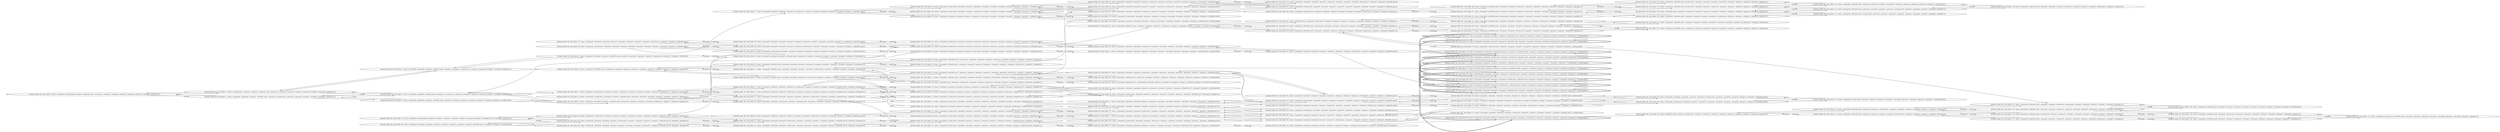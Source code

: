 digraph {
rankdir="LR"
s0[label="(instance index=84, state index=0, atoms={clear(pos9), at(robot,pos8), clear(pos5), at(block01,pos6), clear(pos10), clear(pos2), clear(pos0), clear(pos1), clear(pos4), clear(pos7), clear(pos3), clear(pos11)})"]
s2[label="(instance index=84, state index=2, atoms={at(robot,pos9), clear(pos8), clear(pos5), at(block01,pos6), clear(pos10), clear(pos2), clear(pos0), clear(pos1), clear(pos4), clear(pos7), clear(pos3), clear(pos11)})"]
s1[label="(instance index=84, state index=1, atoms={clear(pos9), clear(pos8), clear(pos5), at(block01,pos6), clear(pos10), at(robot,pos4), clear(pos2), clear(pos0), clear(pos1), clear(pos7), clear(pos3), clear(pos11)})"]
s5[label="(instance index=84, state index=5, atoms={clear(pos9), clear(pos8), clear(pos5), at(block01,pos6), clear(pos2), clear(pos0), at(robot,pos10), clear(pos1), clear(pos4), clear(pos7), clear(pos3), clear(pos11)})"]
s66[label="(instance index=84, state index=66, atoms={clear(pos9), clear(pos6), clear(pos8), clear(pos5), clear(pos2), clear(pos1), clear(pos4), clear(pos7), at(block01,pos10), clear(pos3), clear(pos11), at(robot,pos0)})"]
s4[label="(instance index=84, state index=4, atoms={clear(pos9), clear(pos8), at(block01,pos6), clear(pos10), at(robot,pos5), clear(pos2), clear(pos0), clear(pos1), clear(pos4), clear(pos7), clear(pos3), clear(pos11)})"]
s3[label="(instance index=84, state index=3, atoms={clear(pos9), clear(pos8), clear(pos5), at(block01,pos6), clear(pos10), clear(pos2), clear(pos1), clear(pos4), clear(pos7), clear(pos3), clear(pos11), at(robot,pos0)})"]
s67[label="(instance index=84, state index=67, atoms={clear(pos9), at(robot,pos8), clear(pos6), clear(pos5), clear(pos2), clear(pos0), clear(pos1), clear(pos4), clear(pos7), at(block01,pos10), clear(pos3), clear(pos11)})"]
s8[label="(instance index=84, state index=8, atoms={clear(pos9), clear(pos8), clear(pos5), at(block01,pos6), clear(pos10), clear(pos2), clear(pos0), clear(pos1), clear(pos4), at(robot,pos11), clear(pos7), clear(pos3)})"]
s49[label="(instance index=84, state index=49, atoms={clear(pos6), at(robot,pos9), clear(pos8), clear(pos5), clear(pos2), clear(pos0), clear(pos1), clear(pos4), clear(pos7), at(block01,pos10), clear(pos3), clear(pos11)})"]
s48[label="(instance index=84, state index=48, atoms={clear(pos9), clear(pos6), clear(pos8), clear(pos5), at(robot,pos4), clear(pos2), clear(pos0), clear(pos1), clear(pos7), at(block01,pos10), clear(pos3), clear(pos11)})"]
s46[label="(instance index=84, state index=46, atoms={clear(pos9), clear(pos6), clear(pos8), clear(pos5), clear(pos2), clear(pos0), clear(pos4), at(robot,pos1), clear(pos7), at(block01,pos10), clear(pos3), clear(pos11)})"]
s18[label="(instance index=84, state index=18, atoms={clear(pos9), at(robot,pos3), clear(pos8), clear(pos5), at(block01,pos6), clear(pos10), clear(pos2), clear(pos0), clear(pos1), clear(pos4), clear(pos7), clear(pos11)})"]
s58[label="(instance index=84, state index=58, atoms={clear(pos6), at(robot,pos9), clear(pos8), clear(pos10), clear(pos2), clear(pos0), clear(pos1), clear(pos4), clear(pos7), clear(pos3), clear(pos11), at(block01,pos5)})"]
s57[label="(instance index=84, state index=57, atoms={clear(pos9), clear(pos6), clear(pos8), clear(pos10), clear(pos2), clear(pos0), clear(pos1), clear(pos4), at(robot,pos11), clear(pos7), clear(pos3), at(block01,pos5)})"]
s6[label="(instance index=84, state index=6, atoms={clear(pos9), clear(pos8), clear(pos5), at(block01,pos6), clear(pos10), clear(pos2), clear(pos0), clear(pos4), at(robot,pos1), clear(pos7), clear(pos3), clear(pos11)})"]
s9[label="(instance index=84, state index=9, atoms={clear(pos9), at(block01,pos2), at(robot,pos6), clear(pos8), clear(pos5), clear(pos10), clear(pos0), clear(pos1), clear(pos4), clear(pos7), clear(pos3), clear(pos11)})"]
s7[label="(instance index=84, state index=7, atoms={clear(pos9), at(robot,pos6), clear(pos8), clear(pos5), clear(pos10), clear(pos2), clear(pos0), clear(pos1), clear(pos4), at(block01,pos7), clear(pos3), clear(pos11)})"]
s40[label="(instance index=84, state index=40, atoms={clear(pos9), clear(pos6), clear(pos8), clear(pos2), clear(pos0), at(robot,pos10), clear(pos1), clear(pos4), clear(pos7), clear(pos3), clear(pos11), at(block01,pos5)})"]
s10[label="(instance index=84, state index=10, atoms={clear(pos9), clear(pos8), at(robot,pos2), clear(pos5), at(block01,pos6), clear(pos10), clear(pos0), clear(pos1), clear(pos4), clear(pos7), clear(pos3), clear(pos11)})"]
s39[label="(instance index=84, state index=39, atoms={clear(pos9), clear(pos6), clear(pos8), clear(pos10), clear(pos2), clear(pos0), clear(pos1), clear(pos4), clear(pos3), clear(pos11), at(robot,pos7), at(block01,pos5)})"]
s31[label="(instance index=84, state index=31, atoms={clear(pos9), clear(pos6), clear(pos8), at(robot,pos2), clear(pos5), clear(pos0), clear(pos1), clear(pos4), clear(pos7), at(block01,pos10), clear(pos3), clear(pos11)})"]
s32[label="(instance index=84, state index=32, atoms={clear(pos9), clear(pos6), clear(pos8), at(robot,pos5), clear(pos2), clear(pos0), clear(pos1), clear(pos4), clear(pos7), at(block01,pos10), clear(pos3), clear(pos11)})"]
s76[label="(instance index=84, state index=76, atoms={clear(pos9), at(robot,pos8), clear(pos6), clear(pos10), clear(pos2), clear(pos0), clear(pos1), clear(pos4), clear(pos7), clear(pos3), clear(pos11), at(block01,pos5)})"]
s14[label="(instance index=84, state index=14, atoms={clear(pos9), clear(pos8), clear(pos5), at(block01,pos6), clear(pos10), clear(pos2), clear(pos0), clear(pos1), clear(pos4), clear(pos3), clear(pos11), at(robot,pos7)})"]
s68[label="(instance index=84, state index=68, atoms={clear(pos9), clear(pos6), clear(pos8), clear(pos5), clear(pos2), clear(pos0), at(robot,pos10), clear(pos1), clear(pos4), clear(pos7), clear(pos3), at(block01,pos11)})"]
s77[label="(instance index=84, state index=77, atoms={clear(pos9), clear(pos6), clear(pos8), clear(pos10), at(robot,pos5), clear(pos2), clear(pos0), clear(pos4), clear(pos7), clear(pos3), clear(pos11), at(block01,pos1)})"]
s15[label="(instance index=84, state index=15, atoms={clear(pos9), at(block01,pos2), clear(pos6), clear(pos8), clear(pos10), at(robot,pos5), clear(pos0), clear(pos1), clear(pos4), clear(pos7), clear(pos3), clear(pos11)})"]
s17[label="(instance index=84, state index=17, atoms={clear(pos9), at(block01,pos2), clear(pos6), clear(pos8), clear(pos5), clear(pos0), at(robot,pos10), clear(pos1), clear(pos4), clear(pos7), clear(pos3), clear(pos11)})"]
s16[label="(instance index=84, state index=16, atoms={clear(pos9), at(block01,pos2), clear(pos6), clear(pos8), clear(pos5), clear(pos10), clear(pos0), clear(pos1), clear(pos4), clear(pos3), clear(pos11), at(robot,pos7)})"]
s13[label="(instance index=84, state index=13, atoms={clear(pos9), clear(pos6), clear(pos8), clear(pos5), clear(pos2), clear(pos0), at(robot,pos10), clear(pos1), clear(pos4), at(block01,pos7), clear(pos3), clear(pos11)})"]
s12[label="(instance index=84, state index=12, atoms={clear(pos9), clear(pos6), clear(pos8), clear(pos10), at(robot,pos5), clear(pos2), clear(pos0), clear(pos1), clear(pos4), at(block01,pos7), clear(pos3), clear(pos11)})"]
s11[label="(instance index=84, state index=11, atoms={clear(pos9), clear(pos6), clear(pos8), at(robot,pos2), clear(pos5), clear(pos10), clear(pos0), clear(pos1), clear(pos4), at(block01,pos7), clear(pos3), clear(pos11)})"]
s96[label="(instance index=84, state index=96, atoms={clear(pos9), clear(pos6), clear(pos8), clear(pos10), at(robot,pos4), clear(pos2), clear(pos0), clear(pos1), clear(pos7), clear(pos3), clear(pos11), at(block01,pos5)})"]
s19[label="(instance index=84, state index=19, atoms={clear(pos9), at(robot,pos6), clear(pos8), clear(pos5), clear(pos2), clear(pos0), clear(pos1), clear(pos4), clear(pos7), at(block01,pos10), clear(pos3), clear(pos11)})"]
s47[label="(instance index=84, state index=47, atoms={clear(pos9), at(robot,pos3), clear(pos6), clear(pos8), clear(pos5), clear(pos2), clear(pos0), clear(pos1), clear(pos4), clear(pos7), at(block01,pos10), clear(pos11)})"]
s25[label="(instance index=84, state index=25, atoms={clear(pos9), at(robot,pos6), clear(pos8), clear(pos10), clear(pos2), clear(pos0), clear(pos1), clear(pos4), clear(pos7), clear(pos3), clear(pos11), at(block01,pos5)})"]
s56[label="(instance index=84, state index=56, atoms={clear(pos9), at(robot,pos3), clear(pos6), clear(pos8), clear(pos10), clear(pos2), clear(pos0), clear(pos1), clear(pos4), clear(pos7), clear(pos11), at(block01,pos5)})"]
s52[label="(instance index=84, state index=52, atoms={clear(pos9), at(robot,pos6), clear(pos8), clear(pos5), clear(pos10), clear(pos2), clear(pos0), clear(pos1), clear(pos4), clear(pos7), clear(pos3), at(block01,pos11)})"]
s88[label="(instance index=84, state index=88, atoms={clear(pos6), at(robot,pos9), clear(pos8), clear(pos5), clear(pos10), clear(pos2), clear(pos0), clear(pos1), clear(pos4), clear(pos7), clear(pos3), at(block01,pos11)})"]
s99[label="(instance index=84, state index=99, atoms={clear(pos9), clear(pos6), clear(pos8), clear(pos5), clear(pos10), at(robot,pos4), clear(pos2), clear(pos0), clear(pos7), clear(pos3), clear(pos11), at(block01,pos1)})"]
s100[label="(instance index=84, state index=100, atoms={clear(pos6), at(robot,pos9), clear(pos8), clear(pos5), clear(pos10), clear(pos2), clear(pos0), clear(pos4), clear(pos7), clear(pos3), clear(pos11), at(block01,pos1)})"]
s64[label="(instance index=84, state index=64, atoms={clear(pos9), at(robot,pos6), clear(pos8), clear(pos5), clear(pos10), clear(pos2), clear(pos0), clear(pos4), clear(pos7), clear(pos3), clear(pos11), at(block01,pos1)})"]
s28[label="(instance index=84, state index=28, atoms={at(block01,pos2), clear(pos6), at(robot,pos9), clear(pos8), clear(pos5), clear(pos10), clear(pos0), clear(pos1), clear(pos4), clear(pos7), clear(pos3), clear(pos11)})"]
s27[label="(instance index=84, state index=27, atoms={clear(pos9), at(block01,pos2), clear(pos6), clear(pos8), clear(pos5), clear(pos10), at(robot,pos4), clear(pos0), clear(pos1), clear(pos7), clear(pos3), clear(pos11)})"]
s26[label="(instance index=84, state index=26, atoms={clear(pos9), at(block01,pos2), clear(pos6), clear(pos8), clear(pos5), clear(pos10), clear(pos0), clear(pos4), at(robot,pos1), clear(pos7), clear(pos3), clear(pos11)})"]
s30[label="(instance index=84, state index=30, atoms={clear(pos9), at(block01,pos2), clear(pos6), clear(pos8), clear(pos5), clear(pos10), clear(pos0), clear(pos1), clear(pos4), at(robot,pos11), clear(pos7), clear(pos3)})"]
s29[label="(instance index=84, state index=29, atoms={clear(pos9), at(block01,pos2), at(robot,pos3), clear(pos6), clear(pos8), clear(pos5), clear(pos10), clear(pos0), clear(pos1), clear(pos4), clear(pos7), clear(pos11)})"]
s23[label="(instance index=84, state index=23, atoms={clear(pos6), at(robot,pos9), clear(pos8), clear(pos5), clear(pos10), clear(pos2), clear(pos0), clear(pos1), clear(pos4), at(block01,pos7), clear(pos3), clear(pos11)})"]
s24[label="(instance index=84, state index=24, atoms={clear(pos9), clear(pos6), clear(pos8), clear(pos5), clear(pos10), clear(pos2), clear(pos0), clear(pos1), clear(pos4), at(robot,pos11), at(block01,pos7), clear(pos3)})"]
s22[label="(instance index=84, state index=22, atoms={clear(pos9), clear(pos6), clear(pos8), clear(pos5), clear(pos10), at(robot,pos4), clear(pos2), clear(pos0), clear(pos1), at(block01,pos7), clear(pos3), clear(pos11)})"]
s20[label="(instance index=84, state index=20, atoms={clear(pos9), clear(pos6), clear(pos8), clear(pos5), clear(pos10), clear(pos2), clear(pos0), clear(pos4), at(robot,pos1), at(block01,pos7), clear(pos3), clear(pos11)})"]
s21[label="(instance index=84, state index=21, atoms={clear(pos9), at(robot,pos3), clear(pos6), clear(pos8), clear(pos5), clear(pos10), clear(pos2), clear(pos0), clear(pos1), clear(pos4), at(block01,pos7), clear(pos11)})"]
s33[label="(instance index=84, state index=33, atoms={clear(pos9), clear(pos6), clear(pos8), clear(pos5), clear(pos2), clear(pos0), clear(pos1), clear(pos4), at(block01,pos10), clear(pos3), clear(pos11), at(robot,pos7)})"]
s38[label="(instance index=84, state index=38, atoms={clear(pos9), clear(pos6), clear(pos8), at(robot,pos2), clear(pos10), clear(pos0), clear(pos1), clear(pos4), clear(pos7), clear(pos3), clear(pos11), at(block01,pos5)})"]
s74[label="(instance index=84, state index=74, atoms={clear(pos9), clear(pos6), clear(pos8), clear(pos10), clear(pos2), clear(pos1), clear(pos4), clear(pos7), clear(pos3), clear(pos11), at(block01,pos5), at(robot,pos0)})"]
s41[label="(instance index=84, state index=41, atoms={clear(pos9), at(block01,pos4), clear(pos6), clear(pos8), clear(pos10), at(robot,pos5), clear(pos2), clear(pos0), clear(pos1), clear(pos7), clear(pos3), clear(pos11)})"]
s71[label="(instance index=84, state index=71, atoms={clear(pos9), clear(pos6), clear(pos8), clear(pos10), at(robot,pos5), clear(pos2), clear(pos0), clear(pos1), clear(pos4), clear(pos7), clear(pos3), at(block01,pos11)})"]
s70[label="(instance index=84, state index=70, atoms={clear(pos9), clear(pos6), clear(pos8), at(robot,pos2), clear(pos5), clear(pos10), clear(pos0), clear(pos1), clear(pos4), clear(pos7), clear(pos3), at(block01,pos11)})"]
s35[label="(instance index=84, state index=35, atoms={clear(pos9), clear(pos6), clear(pos8), clear(pos5), clear(pos10), clear(pos2), clear(pos0), clear(pos1), clear(pos4), clear(pos3), at(robot,pos7), at(block01,pos11)})"]
s109[label="(instance index=84, state index=109, atoms={clear(pos9), at(robot,pos8), clear(pos6), clear(pos5), clear(pos10), clear(pos2), clear(pos0), clear(pos1), clear(pos4), clear(pos7), clear(pos3), at(block01,pos11)})"]
s118[label="(instance index=84, state index=118, atoms={clear(pos9), clear(pos6), clear(pos8), clear(pos5), clear(pos10), clear(pos2), clear(pos4), clear(pos7), clear(pos3), clear(pos11), at(block01,pos1), at(robot,pos0)})"]
s119[label="(instance index=84, state index=119, atoms={clear(pos9), at(robot,pos8), clear(pos6), clear(pos5), clear(pos10), clear(pos2), clear(pos0), clear(pos4), clear(pos7), clear(pos3), clear(pos11), at(block01,pos1)})"]
s85[label="(instance index=84, state index=85, atoms={clear(pos9), clear(pos6), clear(pos8), clear(pos5), clear(pos2), clear(pos0), at(robot,pos10), clear(pos4), clear(pos7), clear(pos3), clear(pos11), at(block01,pos1)})"]
s84[label="(instance index=84, state index=84, atoms={clear(pos9), clear(pos6), clear(pos8), clear(pos5), clear(pos10), clear(pos2), clear(pos0), clear(pos4), clear(pos3), clear(pos11), at(robot,pos7), at(block01,pos1)})"]
s45[label="(instance index=84, state index=45, atoms={clear(pos9), clear(pos6), clear(pos8), at(robot,pos2), clear(pos5), clear(pos10), clear(pos0), clear(pos4), clear(pos7), clear(pos3), clear(pos11), at(block01,pos1)})"]
s44[label="(instance index=84, state index=44, atoms={clear(pos9), at(block01,pos2), at(robot,pos8), clear(pos6), clear(pos5), clear(pos10), clear(pos0), clear(pos1), clear(pos4), clear(pos7), clear(pos3), clear(pos11)})"]
s42[label="(instance index=84, state index=42, atoms={clear(pos9), at(block01,pos2), clear(pos6), clear(pos8), clear(pos5), clear(pos10), clear(pos1), clear(pos4), clear(pos7), clear(pos3), clear(pos11), at(robot,pos0)})"]
s43[label="(instance index=84, state index=43, atoms={clear(pos9), clear(pos6), clear(pos8), at(robot,pos2), clear(pos5), clear(pos10), clear(pos0), clear(pos1), clear(pos4), clear(pos7), clear(pos11), at(block01,pos3)})"]
s36[label="(instance index=84, state index=36, atoms={clear(pos9), at(robot,pos8), clear(pos6), clear(pos5), clear(pos10), clear(pos2), clear(pos0), clear(pos1), clear(pos4), at(block01,pos7), clear(pos3), clear(pos11)})"]
s37[label="(instance index=84, state index=37, atoms={clear(pos9), clear(pos6), clear(pos8), clear(pos5), clear(pos10), clear(pos2), clear(pos0), clear(pos1), clear(pos4), clear(pos11), at(robot,pos7), at(block01,pos3)})"]
s34[label="(instance index=84, state index=34, atoms={clear(pos9), clear(pos6), clear(pos8), clear(pos5), clear(pos10), clear(pos2), clear(pos1), clear(pos4), at(block01,pos7), clear(pos3), clear(pos11), at(robot,pos0)})"]
s55[label="(instance index=84, state index=55, atoms={clear(pos9), clear(pos6), clear(pos8), clear(pos10), clear(pos2), clear(pos0), clear(pos4), at(robot,pos1), clear(pos7), clear(pos3), clear(pos11), at(block01,pos5)})"]
s50[label="(instance index=84, state index=50, atoms={clear(pos9), clear(pos6), clear(pos8), clear(pos5), clear(pos2), clear(pos0), clear(pos1), clear(pos4), at(robot,pos11), clear(pos7), at(block01,pos10), clear(pos3)})"]
s61[label="(instance index=84, state index=61, atoms={at(block01,pos4), clear(pos6), at(robot,pos9), clear(pos8), clear(pos5), clear(pos10), clear(pos2), clear(pos0), clear(pos1), clear(pos7), clear(pos3), clear(pos11)})"]
s60[label="(instance index=84, state index=60, atoms={clear(pos9), at(block01,pos4), at(robot,pos6), clear(pos8), clear(pos5), clear(pos10), clear(pos2), clear(pos0), clear(pos1), clear(pos7), clear(pos3), clear(pos11)})"]
s59[label="(instance index=84, state index=59, atoms={clear(pos9), at(block01,pos4), clear(pos6), clear(pos8), clear(pos5), clear(pos10), clear(pos2), clear(pos0), at(robot,pos1), clear(pos7), clear(pos3), clear(pos11)})"]
s92[label="(instance index=84, state index=92, atoms={clear(pos9), clear(pos6), clear(pos8), clear(pos5), clear(pos10), clear(pos2), clear(pos0), clear(pos4), at(robot,pos1), clear(pos7), clear(pos3), at(block01,pos11)})"]
s93[label="(instance index=84, state index=93, atoms={clear(pos9), clear(pos6), clear(pos8), clear(pos5), clear(pos10), at(robot,pos4), clear(pos2), clear(pos0), clear(pos1), clear(pos7), clear(pos3), at(block01,pos11)})"]
s51[label="(instance index=84, state index=51, atoms={clear(pos9), at(robot,pos3), clear(pos6), clear(pos8), clear(pos5), clear(pos10), clear(pos2), clear(pos0), clear(pos1), clear(pos4), clear(pos7), at(block01,pos11)})"]
s105[label="(instance index=84, state index=105, atoms={clear(pos9), clear(pos6), clear(pos8), clear(pos5), clear(pos10), clear(pos2), clear(pos0), clear(pos4), at(robot,pos11), clear(pos7), clear(pos3), at(block01,pos1)})"]
s63[label="(instance index=84, state index=63, atoms={clear(pos9), at(robot,pos3), clear(pos6), clear(pos8), clear(pos5), clear(pos10), clear(pos2), clear(pos0), clear(pos4), clear(pos7), clear(pos11), at(block01,pos1)})"]
s65[label="(instance index=84, state index=65, atoms={clear(pos9), at(block01,pos0), clear(pos6), clear(pos8), clear(pos5), clear(pos10), clear(pos2), clear(pos4), at(robot,pos1), clear(pos7), clear(pos3), clear(pos11)})"]
s62[label="(instance index=84, state index=62, atoms={clear(pos9), clear(pos6), clear(pos8), clear(pos5), clear(pos10), clear(pos2), clear(pos0), clear(pos4), at(robot,pos1), clear(pos7), clear(pos11), at(block01,pos3)})"]
s53[label="(instance index=84, state index=53, atoms={clear(pos9), at(robot,pos6), clear(pos8), clear(pos5), clear(pos10), clear(pos2), clear(pos0), clear(pos1), clear(pos4), clear(pos7), clear(pos11), at(block01,pos3)})"]
s54[label="(instance index=84, state index=54, atoms={clear(pos9), clear(pos6), clear(pos8), clear(pos5), clear(pos10), clear(pos2), clear(pos0), clear(pos1), clear(pos4), at(robot,pos11), clear(pos7), at(block01,pos3)})"]
s75[peripheries=2,label="(instance index=84, state index=75, atoms={clear(pos6), clear(pos8), clear(pos10), at(robot,pos5), at(block01,pos9), clear(pos2), clear(pos0), clear(pos1), clear(pos4), clear(pos7), clear(pos3), clear(pos11), at-goal(block01)})"]
s69[peripheries=2,label="(instance index=84, state index=69, atoms={clear(pos6), clear(pos8), clear(pos5), at(block01,pos9), clear(pos2), clear(pos0), at(robot,pos10), clear(pos1), clear(pos4), clear(pos7), clear(pos3), clear(pos11), at-goal(block01)})"]
s98[peripheries=2,label="(instance index=84, state index=98, atoms={clear(pos6), clear(pos8), clear(pos5), clear(pos10), at(robot,pos4), at(block01,pos9), clear(pos2), clear(pos0), clear(pos1), clear(pos7), clear(pos3), clear(pos11), at-goal(block01)})"]
s110[peripheries=2,label="(instance index=84, state index=110, atoms={clear(pos6), clear(pos8), at(robot,pos2), clear(pos5), clear(pos10), at(block01,pos9), clear(pos0), clear(pos1), clear(pos4), clear(pos7), clear(pos3), clear(pos11), at-goal(block01)})"]
s111[peripheries=2,label="(instance index=84, state index=111, atoms={clear(pos6), clear(pos8), clear(pos5), clear(pos10), at(block01,pos9), clear(pos2), clear(pos0), clear(pos1), clear(pos4), clear(pos3), clear(pos11), at(robot,pos7), at-goal(block01)})"]
s89[peripheries=2,label="(instance index=84, state index=89, atoms={at(robot,pos6), clear(pos8), clear(pos5), clear(pos10), at(block01,pos9), clear(pos2), clear(pos0), clear(pos1), clear(pos4), clear(pos7), clear(pos3), clear(pos11), at-goal(block01)})"]
s117[peripheries=2,label="(instance index=84, state index=117, atoms={at(robot,pos8), clear(pos6), clear(pos5), clear(pos10), at(block01,pos9), clear(pos2), clear(pos0), clear(pos1), clear(pos4), clear(pos7), clear(pos3), clear(pos11), at-goal(block01)})"]
s116[peripheries=2,label="(instance index=84, state index=116, atoms={clear(pos6), clear(pos8), clear(pos5), clear(pos10), at(block01,pos9), clear(pos2), clear(pos1), clear(pos4), clear(pos7), clear(pos3), clear(pos11), at-goal(block01), at(robot,pos0)})"]
s90[peripheries=2,label="(instance index=84, state index=90, atoms={clear(pos6), clear(pos8), clear(pos5), clear(pos10), at(block01,pos9), clear(pos2), clear(pos0), clear(pos1), clear(pos4), at(robot,pos11), clear(pos7), clear(pos3), at-goal(block01)})"]
s97[peripheries=2,label="(instance index=84, state index=97, atoms={clear(pos6), clear(pos8), clear(pos5), clear(pos10), at(block01,pos9), clear(pos2), clear(pos0), clear(pos4), at(robot,pos1), clear(pos7), clear(pos3), clear(pos11), at-goal(block01)})"]
s124[peripheries=2,label="(instance index=84, state index=124, atoms={at(robot,pos3), clear(pos6), clear(pos8), clear(pos5), clear(pos10), at(block01,pos9), clear(pos2), clear(pos0), clear(pos1), clear(pos4), clear(pos7), clear(pos11), at-goal(block01)})"]
s82[label="(instance index=84, state index=82, atoms={clear(pos9), at(block01,pos4), at(robot,pos8), clear(pos6), clear(pos5), clear(pos10), clear(pos2), clear(pos0), clear(pos1), clear(pos7), clear(pos3), clear(pos11)})"]
s81[label="(instance index=84, state index=81, atoms={clear(pos9), at(block01,pos4), clear(pos6), clear(pos8), clear(pos5), clear(pos2), clear(pos0), at(robot,pos10), clear(pos1), clear(pos7), clear(pos3), clear(pos11)})"]
s79[label="(instance index=84, state index=79, atoms={clear(pos9), at(block01,pos4), clear(pos6), clear(pos8), at(robot,pos2), clear(pos5), clear(pos10), clear(pos0), clear(pos1), clear(pos7), clear(pos3), clear(pos11)})"]
s80[label="(instance index=84, state index=80, atoms={clear(pos9), at(block01,pos4), clear(pos6), clear(pos8), clear(pos5), clear(pos10), clear(pos2), clear(pos0), clear(pos1), clear(pos3), clear(pos11), at(robot,pos7)})"]
s78[label="(instance index=84, state index=78, atoms={clear(pos9), at(block01,pos4), clear(pos6), clear(pos8), clear(pos5), clear(pos10), clear(pos2), clear(pos1), clear(pos7), clear(pos3), clear(pos11), at(robot,pos0)})"]
s114[label="(instance index=84, state index=114, atoms={clear(pos9), clear(pos6), clear(pos8), clear(pos5), clear(pos10), clear(pos2), clear(pos1), clear(pos4), clear(pos7), clear(pos3), at(block01,pos11), at(robot,pos0)})"]
s87[label="(instance index=84, state index=87, atoms={clear(pos9), at(block01,pos0), clear(pos6), clear(pos8), clear(pos10), at(robot,pos5), clear(pos2), clear(pos1), clear(pos4), clear(pos7), clear(pos3), clear(pos11)})"]
s86[label="(instance index=84, state index=86, atoms={clear(pos9), at(block01,pos0), clear(pos6), clear(pos8), at(robot,pos2), clear(pos5), clear(pos10), clear(pos1), clear(pos4), clear(pos7), clear(pos3), clear(pos11)})"]
s83[label="(instance index=84, state index=83, atoms={clear(pos9), clear(pos6), clear(pos8), clear(pos5), clear(pos10), clear(pos2), clear(pos1), clear(pos4), clear(pos7), clear(pos11), at(block01,pos3), at(robot,pos0)})"]
s72[label="(instance index=84, state index=72, atoms={clear(pos9), clear(pos6), clear(pos8), clear(pos10), at(robot,pos5), clear(pos2), clear(pos0), clear(pos1), clear(pos4), clear(pos7), clear(pos11), at(block01,pos3)})"]
s73[label="(instance index=84, state index=73, atoms={clear(pos9), clear(pos6), clear(pos8), clear(pos5), clear(pos2), clear(pos0), at(robot,pos10), clear(pos1), clear(pos4), clear(pos7), clear(pos11), at(block01,pos3)})"]
s91[label="(instance index=84, state index=91, atoms={at(block01,pos8), clear(pos6), at(robot,pos9), clear(pos5), clear(pos10), clear(pos2), clear(pos0), clear(pos1), clear(pos4), clear(pos7), clear(pos3), clear(pos11)})"]
s104[label="(instance index=84, state index=104, atoms={clear(pos9), at(block01,pos0), clear(pos6), clear(pos8), clear(pos5), clear(pos10), at(robot,pos4), clear(pos2), clear(pos1), clear(pos7), clear(pos3), clear(pos11)})"]
s103[label="(instance index=84, state index=103, atoms={clear(pos9), at(block01,pos4), clear(pos6), clear(pos8), clear(pos5), clear(pos10), clear(pos2), clear(pos0), clear(pos1), at(robot,pos11), clear(pos7), clear(pos3)})"]
s102[label="(instance index=84, state index=102, atoms={clear(pos9), at(block01,pos4), at(robot,pos3), clear(pos6), clear(pos8), clear(pos5), clear(pos10), clear(pos2), clear(pos0), clear(pos1), clear(pos7), clear(pos11)})"]
s108[label="(instance index=84, state index=108, atoms={at(block01,pos0), clear(pos6), at(robot,pos9), clear(pos8), clear(pos5), clear(pos10), clear(pos2), clear(pos1), clear(pos4), clear(pos7), clear(pos3), clear(pos11)})"]
s107[label="(instance index=84, state index=107, atoms={clear(pos9), at(block01,pos0), at(robot,pos6), clear(pos8), clear(pos5), clear(pos10), clear(pos2), clear(pos1), clear(pos4), clear(pos7), clear(pos3), clear(pos11)})"]
s106[label="(instance index=84, state index=106, atoms={clear(pos9), at(block01,pos0), at(robot,pos3), clear(pos6), clear(pos8), clear(pos5), clear(pos10), clear(pos2), clear(pos1), clear(pos4), clear(pos7), clear(pos11)})"]
s94[label="(instance index=84, state index=94, atoms={clear(pos9), clear(pos6), clear(pos8), clear(pos5), clear(pos10), at(robot,pos4), clear(pos2), clear(pos0), clear(pos1), clear(pos7), clear(pos11), at(block01,pos3)})"]
s95[label="(instance index=84, state index=95, atoms={clear(pos6), at(robot,pos9), clear(pos8), clear(pos5), clear(pos10), clear(pos2), clear(pos0), clear(pos1), clear(pos4), clear(pos7), clear(pos11), at(block01,pos3)})"]
s113[label="(instance index=84, state index=113, atoms={clear(pos9), at(block01,pos8), clear(pos6), clear(pos5), clear(pos2), clear(pos0), at(robot,pos10), clear(pos1), clear(pos4), clear(pos7), clear(pos3), clear(pos11)})"]
s112[label="(instance index=84, state index=112, atoms={clear(pos9), at(block01,pos8), clear(pos6), clear(pos10), at(robot,pos5), clear(pos2), clear(pos0), clear(pos1), clear(pos4), clear(pos7), clear(pos3), clear(pos11)})"]
s121[label="(instance index=84, state index=121, atoms={clear(pos9), at(block01,pos0), at(robot,pos8), clear(pos6), clear(pos5), clear(pos10), clear(pos2), clear(pos1), clear(pos4), clear(pos7), clear(pos3), clear(pos11)})"]
s123[label="(instance index=84, state index=123, atoms={clear(pos9), at(block01,pos0), clear(pos6), clear(pos8), clear(pos5), clear(pos2), at(robot,pos10), clear(pos1), clear(pos4), clear(pos7), clear(pos3), clear(pos11)})"]
s122[label="(instance index=84, state index=122, atoms={clear(pos9), at(block01,pos0), clear(pos6), clear(pos8), clear(pos5), clear(pos10), clear(pos2), clear(pos1), clear(pos4), clear(pos3), clear(pos11), at(robot,pos7)})"]
s115[label="(instance index=84, state index=115, atoms={clear(pos9), at(robot,pos8), clear(pos6), clear(pos5), clear(pos10), clear(pos2), clear(pos0), clear(pos1), clear(pos4), clear(pos7), clear(pos11), at(block01,pos3)})"]
s126[label="(instance index=84, state index=126, atoms={clear(pos9), at(block01,pos8), at(robot,pos6), clear(pos5), clear(pos10), clear(pos2), clear(pos0), clear(pos1), clear(pos4), clear(pos7), clear(pos3), clear(pos11)})"]
s127[label="(instance index=84, state index=127, atoms={clear(pos9), at(block01,pos8), clear(pos6), clear(pos5), clear(pos10), clear(pos2), clear(pos0), clear(pos1), clear(pos4), at(robot,pos11), clear(pos7), clear(pos3)})"]
s101[label="(instance index=84, state index=101, atoms={clear(pos9), at(block01,pos8), clear(pos6), clear(pos5), clear(pos10), at(robot,pos4), clear(pos2), clear(pos0), clear(pos1), clear(pos7), clear(pos3), clear(pos11)})"]
s125[label="(instance index=84, state index=125, atoms={clear(pos9), at(block01,pos8), clear(pos6), clear(pos5), clear(pos10), clear(pos2), clear(pos0), clear(pos4), at(robot,pos1), clear(pos7), clear(pos3), clear(pos11)})"]
s128[label="(instance index=84, state index=128, atoms={clear(pos9), at(block01,pos0), clear(pos6), clear(pos8), clear(pos5), clear(pos10), clear(pos2), clear(pos1), clear(pos4), at(robot,pos11), clear(pos7), clear(pos3)})"]
s130[label="(instance index=84, state index=130, atoms={clear(pos9), at(block01,pos8), clear(pos6), clear(pos5), clear(pos10), clear(pos2), clear(pos0), clear(pos1), clear(pos4), clear(pos3), clear(pos11), at(robot,pos7)})"]
s129[label="(instance index=84, state index=129, atoms={clear(pos9), at(block01,pos8), clear(pos6), at(robot,pos2), clear(pos5), clear(pos10), clear(pos0), clear(pos1), clear(pos4), clear(pos7), clear(pos3), clear(pos11)})"]
s120[label="(instance index=84, state index=120, atoms={clear(pos9), at(block01,pos8), clear(pos6), clear(pos5), clear(pos10), clear(pos2), clear(pos1), clear(pos4), clear(pos7), clear(pos3), clear(pos11), at(robot,pos0)})"]
s131[label="(instance index=84, state index=131, atoms={clear(pos9), at(robot,pos3), at(block01,pos8), clear(pos6), clear(pos5), clear(pos10), clear(pos2), clear(pos0), clear(pos1), clear(pos4), clear(pos7), clear(pos11)})"]
Dangling [ label = "", style = invis ]
{ rank = same; Dangling }
Dangling -> s0
{ rank = same; s0}
{ rank = same; s2,s1}
{ rank = same; s5,s66,s4,s3,s67}
{ rank = same; s8,s49,s48,s46,s18,s58,s57,s6,s9,s7}
{ rank = same; s40,s10,s39,s31,s32,s76,s14,s68,s77,s15,s17,s16,s13,s12,s11}
{ rank = same; s96,s19,s47,s25,s56,s52,s88,s99,s100,s64,s28,s27,s26,s30,s29,s23,s24,s22,s20,s21}
{ rank = same; s33,s38,s74,s41,s71,s70,s35,s109,s118,s119,s85,s84,s45,s44,s42,s43,s36,s37,s34}
{ rank = same; s55,s50,s61,s60,s59,s92,s93,s51,s105,s63,s65,s62,s53,s54}
{ rank = same; s75,s69,s98,s110,s111,s89,s117,s116,s90,s97,s124,s82,s81,s79,s80,s78,s114,s87,s86,s83,s72,s73}
{ rank = same; s91,s104,s103,s102,s108,s107,s106,s94,s95}
{ rank = same; s113,s112,s121,s123,s122,s115}
{ rank = same; s126,s127,s101,s125,s128}
{ rank = same; s130,s129,s120}
{ rank = same; s131}
{
s0->s2
s0->s1
}
{
s2->s5
s2->s4
s2->s0
s1->s4
s1->s3
s1->s0
}
{
s5->s9
s5->s2
s5->s8
s66->s46
s66->s48
s4->s7
s4->s2
s4->s6
s4->s1
s3->s6
s3->s1
s67->s49
s67->s48
}
{
s8->s14
s8->s5
s49->s67
s49->s68
s49->s32
s48->s67
s48->s66
s48->s32
s46->s31
s46->s66
s46->s32
s18->s14
s18->s10
s58->s77
s58->s76
s58->s40
s57->s39
s57->s40
s6->s3
s6->s4
s6->s10
s9->s15
s9->s17
s9->s16
s7->s13
s7->s12
s7->s11
}
{
s40->s57
s40->s58
s40->s25
s10->s19
s10->s6
s10->s18
s39->s57
s39->s25
s39->s56
s31->s47
s31->s46
s31->s19
s32->s46
s32->s19
s32->s49
s32->s48
s76->s58
s76->s96
s14->s18
s14->s25
s14->s8
s68->s52
s68->s88
s77->s99
s77->s100
s77->s64
s15->s28
s15->s27
s15->s26
s15->s9
s17->s28
s17->s30
s17->s9
s16->s29
s16->s30
s16->s9
s13->s23
s13->s7
s13->s24
s12->s23
s12->s22
s12->s7
s12->s20
s11->s7
s11->s21
s11->s20
}
{
s96->s4
s96->s76
s96->s74
s19->s31
s19->s33
s19->s32
s47->s31
s47->s33
s25->s39
s25->s38
s25->s41
s25->s40
s56->s39
s56->s38
s52->s71
s52->s68
s52->s70
s52->s35
s88->s109
s88->s71
s88->s68
s99->s118
s99->s119
s99->s77
s100->s85
s100->s119
s100->s77
s64->s84
s64->s77
s64->s85
s64->s45
s28->s15
s28->s44
s28->s17
s27->s44
s27->s15
s27->s42
s26->s43
s26->s15
s26->s42
s30->s17
s30->s16
s29->s45
s29->s16
s23->s13
s23->s36
s23->s12
s24->s37
s24->s13
s22->s36
s22->s12
s22->s34
s20->s12
s20->s11
s20->s34
s21->s35
s21->s11
}
{
s33->s19
s33->s47
s33->s50
s38->s55
s38->s25
s38->s56
s74->s55
s74->s96
s41->s61
s41->s60
s41->s59
s71->s52
s71->s92
s71->s93
s71->s88
s70->s52
s70->s92
s70->s51
s35->s52
s35->s51
s109->s93
s109->s88
s118->s99
s118->s26
s119->s100
s119->s99
s85->s105
s85->s100
s85->s64
s84->s63
s84->s105
s84->s64
s45->s63
s45->s65
s45->s64
s44->s28
s44->s27
s42->s27
s42->s26
s43->s62
s43->s53
s36->s23
s36->s22
s37->s54
s37->s53
s34->s22
s34->s20
}
{
s55->s75
s55->s38
s55->s74
s50->s69
s50->s33
s61->s41
s61->s82
s61->s81
s60->s79
s60->s81
s60->s41
s60->s80
s59->s79
s59->s78
s59->s41
s92->s71
s92->s70
s92->s114
s93->s71
s93->s109
s93->s114
s51->s70
s51->s35
s105->s85
s105->s84
s63->s45
s63->s84
s65->s87
s65->s86
s62->s43
s62->s83
s62->s72
s53->s43
s53->s73
s53->s37
s53->s72
s54->s37
s54->s73
}
{
s75->s97
s75->s98
s75->s89
s69->s91
s69->s90
s69->s89
s98->s116
s98->s117
s98->s75
s110->s97
s110->s124
s110->s89
s111->s124
s111->s90
s111->s89
s89->s111
s89->s69
s89->s110
s89->s75
s117->s98
s117->s49
s116->s98
s116->s97
s90->s111
s90->s69
s97->s110
s97->s116
s97->s75
s124->s111
s124->s110
s82->s61
s82->s104
s81->s103
s81->s61
s81->s60
s79->s102
s79->s60
s79->s59
s80->s103
s80->s102
s80->s60
s78->s101
s78->s59
s114->s93
s114->s92
s87->s108
s87->s107
s87->s65
s87->s104
s86->s106
s86->s107
s86->s65
s83->s94
s83->s62
s72->s95
s72->s94
s72->s53
s72->s62
s73->s54
s73->s95
s73->s53
}
{
s91->s113
s91->s112
s104->s87
s104->s121
s103->s81
s103->s80
s102->s79
s102->s80
s108->s87
s108->s123
s108->s121
s107->s86
s107->s123
s107->s87
s107->s122
s106->s86
s106->s122
s94->s115
s94->s83
s94->s72
s95->s115
s95->s73
s95->s72
}
{
s113->s126
s113->s127
s113->s91
s112->s126
s112->s101
s112->s91
s112->s125
s121->s108
s121->s104
s123->s108
s123->s107
s123->s128
s122->s106
s122->s107
s122->s128
s115->s95
s115->s94
}
{
s126->s113
s126->s130
s126->s129
s126->s112
s127->s130
s127->s113
s101->s112
s101->s120
s125->s112
s125->s129
s125->s120
s128->s123
s128->s122
}
{
s130->s127
s130->s126
s130->s131
s129->s126
s129->s125
s129->s131
s120->s101
s120->s125
}
{
s131->s130
s131->s129
}
}
